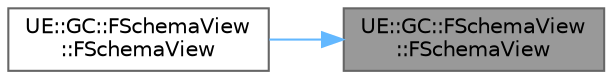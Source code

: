 digraph "UE::GC::FSchemaView::FSchemaView"
{
 // INTERACTIVE_SVG=YES
 // LATEX_PDF_SIZE
  bgcolor="transparent";
  edge [fontname=Helvetica,fontsize=10,labelfontname=Helvetica,labelfontsize=10];
  node [fontname=Helvetica,fontsize=10,shape=box,height=0.2,width=0.4];
  rankdir="RL";
  Node1 [id="Node000001",label="UE::GC::FSchemaView\l::FSchemaView",height=0.2,width=0.4,color="gray40", fillcolor="grey60", style="filled", fontcolor="black",tooltip=" "];
  Node1 -> Node2 [id="edge1_Node000001_Node000002",dir="back",color="steelblue1",style="solid",tooltip=" "];
  Node2 [id="Node000002",label="UE::GC::FSchemaView\l::FSchemaView",height=0.2,width=0.4,color="grey40", fillcolor="white", style="filled",URL="$d0/deb/classUE_1_1GC_1_1FSchemaView.html#ac154cb1d1b439ed36bd469e75ff913e9",tooltip=" "];
}
